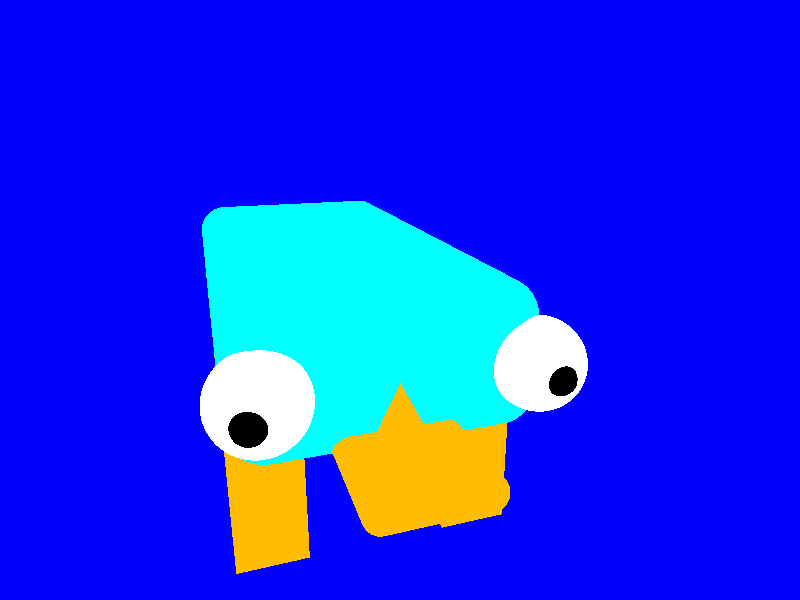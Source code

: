 #include "colors.inc"
#include "shapes.inc" 
    
#declare w = 4; //width
#declare h = 1; //height 
#declare d = -2; //depth
#declare proportion = 1;  

#declare c = <1,0,0>;

camera{


    location <-2,2,0>*proportion
    look_at <4,0,-2>

} 

light_source { 
        <0,10,0>
        color White 
}
light_source { 
        <0,-10,0>
        color White 
} 

background{Blue}

//Body

object{ // Round_Box(A, B, WireRadius, UseMerge)
        Round_Box(c,c+<w,h,d>, 0.25   , 0)  
         
        texture{ pigment{ color Cyan}
               //normal { radial sine_wave frequency 30 scale 0.25 }
                 finish { phong 1 }
                }
        scale<1,1,1>*proportion  rotate<0, 0,0> translate<0,0,0>
      } // ---------------------------------------------------------

//Arm1
box{
    c+<0.5,0.5,0.001>
    c+<0.8,-1,-0.5>
    pigment { Orange }
    scale<1,1,1>*proportion 
   
}
//Arm2
box{
    c+<0.5,-1,d-0.001>
    c+<0.8,0.5,d+0.5>
    
    pigment { Orange }
    scale<1,1,1>*proportion 
   
}
//Arm3
box{
    c+<w-0.5,0.5,d-0.001>
    c+<w-0.8,-1,d+0.5>
    
    
    pigment { Orange }
    scale<1,1,1>*proportion 
   
}
//Arm4
box{
    c+<w-0.5,0.5,+0.001>
    c+<w-0.8,-1,d+1.5>
    
    
    pigment { Orange }
    scale<1,1,1>*proportion 
   
}

//Left eye

sphere { c, 0.3 

        texture { pigment{ color White}
                  finish { phong 1.0 reflection 0.00}
                } // end of texture

          scale<1,1,1>*proportion  rotate<0,0,0>  translate<0,0.5,-1.9>  
       }  // end of sphere -----------------------------------
       //Iris1
            sphere { c, 0.1 
            
                    texture { pigment{ color Black}
                              finish { phong 1.0 reflection 0.00}
                            } // end of texture
            
                      scale<1,1,1>*proportion  rotate<0,0,0>  translate<-0.25,0.5,-1.9>  
                   }  // end of sphere -----------------------------------  
                   
                   
                   
                   
                   
//Rigth eye       
sphere { c, 0.3 

        texture { pigment{ color White}
                  finish { phong 1.0 reflection 0.00}
                } // end of texture

          scale<1,1,1>*proportion  rotate<0,0,0>  translate<0,0.5,-0.2>  
       }  // end of sphere ----------------------------------- 

                   
        //Iris2       
        sphere { c, 0.1 
        
                texture { pigment{ color  Black}
                          finish { phong 1.0 reflection 0.00}
                        } // end of texture
        
                 scale<1,1,1>*proportion  rotate<0,0,0>  translate<-0.25,0.5,-0.13>  
               }  // end of sphere ----------------------------------- 
       
       
// Pico

object{ // Round_Box(A, B, WireRadius, UseMerge)
        Round_Box(c+<0.2,0,-0.6>,c+<-0.7,0.2,-1.4>, 0.1   , 0)  
         
        texture{ pigment{ color Orange}
               //normal { radial sine_wave frequency 30 scale 0.25 }
                 finish { phong 1 }
                }
        scale<1,1,1>*proportion  rotate<0, 0,0> translate<0,0,0>
      } // ---------------------------------------------------------

//Nose            
triangle { 
                c+<-0.01, 0, -0.75>, c+<-0.01, 0, -1.25>, c+<-0.01, 0.5, -1>
                texture { pigment{ color Orange } 
                finish { phong 1.0 }
              }
              scale<1,1,1>*proportion
               }
               
               
//Cola 

object{ // Round_Box(A, B, WireRadius, UseMerge)
        Round_Box( c+<w,h-0.6,-0.5>,c+<5.3,0.2,-1.4>, 0.1   , 0)  
         
        texture{ pigment{ color Red}
               //normal { radial sine_wave frequency 30 scale 0.25 }
                 finish { phong 1 }
                }
        scale<1,1,1>*proportion  rotate<0, 0,0> translate<0,0,0>
      } // ---------------------------------------------------------
                   
      /*

plane{
    -y
     1.5
     pigment { Orange }
}  */